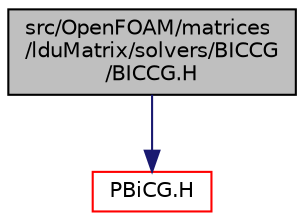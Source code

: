 digraph "src/OpenFOAM/matrices/lduMatrix/solvers/BICCG/BICCG.H"
{
  bgcolor="transparent";
  edge [fontname="Helvetica",fontsize="10",labelfontname="Helvetica",labelfontsize="10"];
  node [fontname="Helvetica",fontsize="10",shape=record];
  Node1 [label="src/OpenFOAM/matrices\l/lduMatrix/solvers/BICCG\l/BICCG.H",height=0.2,width=0.4,color="black", fillcolor="grey75", style="filled", fontcolor="black"];
  Node1 -> Node2 [color="midnightblue",fontsize="10",style="solid",fontname="Helvetica"];
  Node2 [label="PBiCG.H",height=0.2,width=0.4,color="red",URL="$a08526.html"];
}
